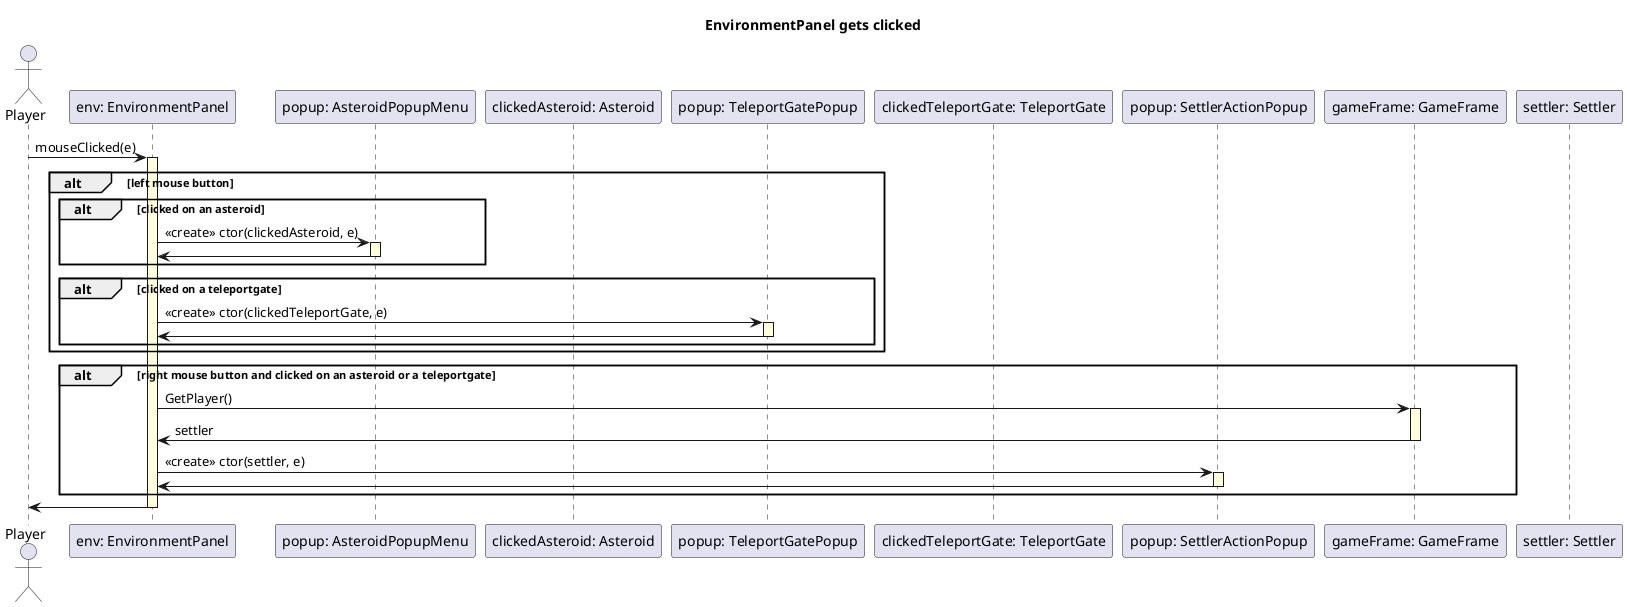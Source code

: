 @startuml seq

skinparam SequenceLifeLineBackgroundColor LightYellow

title "EnvironmentPanel gets clicked"

Actor Player as player
participant "env: EnvironmentPanel" as env

player -> env ++: mouseClicked(e)

alt left mouse button

    alt clicked on an asteroid

        participant "popup: AsteroidPopupMenu" as asteroidpopup
        participant "clickedAsteroid: Asteroid"

        env -> asteroidpopup ++: <<create>> ctor(clickedAsteroid, e)
        asteroidpopup -> env --

    end

    alt clicked on a teleportgate

        participant "popup: TeleportGatePopup" as tppopup
        participant "clickedTeleportGate: TeleportGate"

        env -> tppopup ++: <<create>> ctor(clickedTeleportGate, e)
        tppopup -> env --

    end

end

alt right mouse button and clicked on an asteroid or a teleportgate

    participant "popup: SettlerActionPopup" as settlerpopup
    participant "gameFrame: GameFrame" as gameFrame
    participant "settler: Settler" as settler

    env -> gameFrame ++: GetPlayer()
    gameFrame -> env --: settler

    env -> settlerpopup ++: <<create>> ctor(settler, e)
    settlerpopup -> env --

end

env -> player --

@enduml